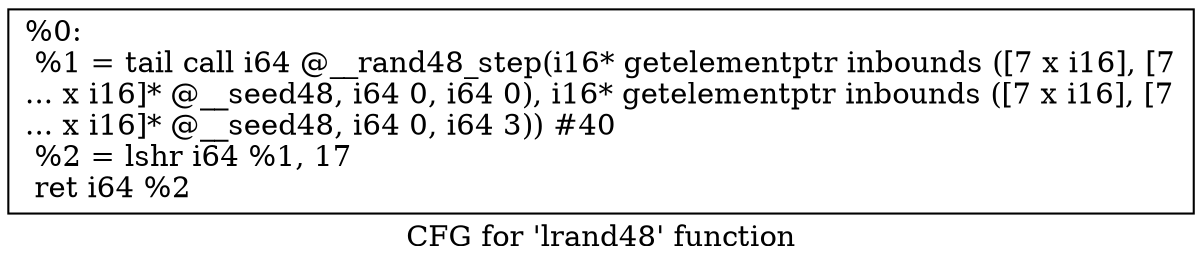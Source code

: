 digraph "CFG for 'lrand48' function" {
	label="CFG for 'lrand48' function";

	Node0x1caa460 [shape=record,label="{%0:\l  %1 = tail call i64 @__rand48_step(i16* getelementptr inbounds ([7 x i16], [7\l... x i16]* @__seed48, i64 0, i64 0), i16* getelementptr inbounds ([7 x i16], [7\l... x i16]* @__seed48, i64 0, i64 3)) #40\l  %2 = lshr i64 %1, 17\l  ret i64 %2\l}"];
}
